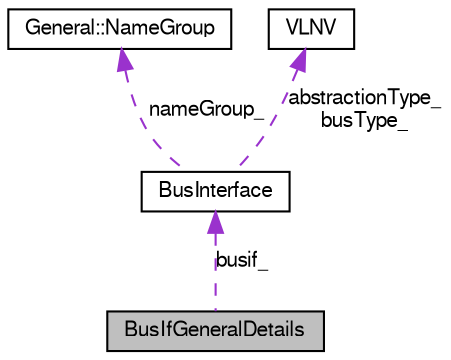 digraph G
{
  bgcolor="transparent";
  edge [fontname="FreeSans",fontsize=10,labelfontname="FreeSans",labelfontsize=10];
  node [fontname="FreeSans",fontsize=10,shape=record];
  Node1 [label="BusIfGeneralDetails",height=0.2,width=0.4,color="black", fillcolor="grey75", style="filled" fontcolor="black"];
  Node2 -> Node1 [dir=back,color="darkorchid3",fontsize=10,style="dashed",label="busif_",fontname="FreeSans"];
  Node2 [label="BusInterface",height=0.2,width=0.4,color="black",URL="$class_bus_interface.html",tooltip="Equals the spirit:busInterface element in IP-Xact specification."];
  Node3 -> Node2 [dir=back,color="darkorchid3",fontsize=10,style="dashed",label="nameGroup_",fontname="FreeSans"];
  Node3 [label="General::NameGroup",height=0.2,width=0.4,color="black",URL="$struct_general_1_1_name_group.html",tooltip="The NameGroup matches the spirit:nameGroup element in IP-Xact."];
  Node4 -> Node2 [dir=back,color="darkorchid3",fontsize=10,style="dashed",label="abstractionType_\nbusType_",fontname="FreeSans"];
  Node4 [label="VLNV",height=0.2,width=0.4,color="black",URL="$class_v_l_n_v.html",tooltip="The class to hold VLNV information of a single IP-XACT document."];
}
